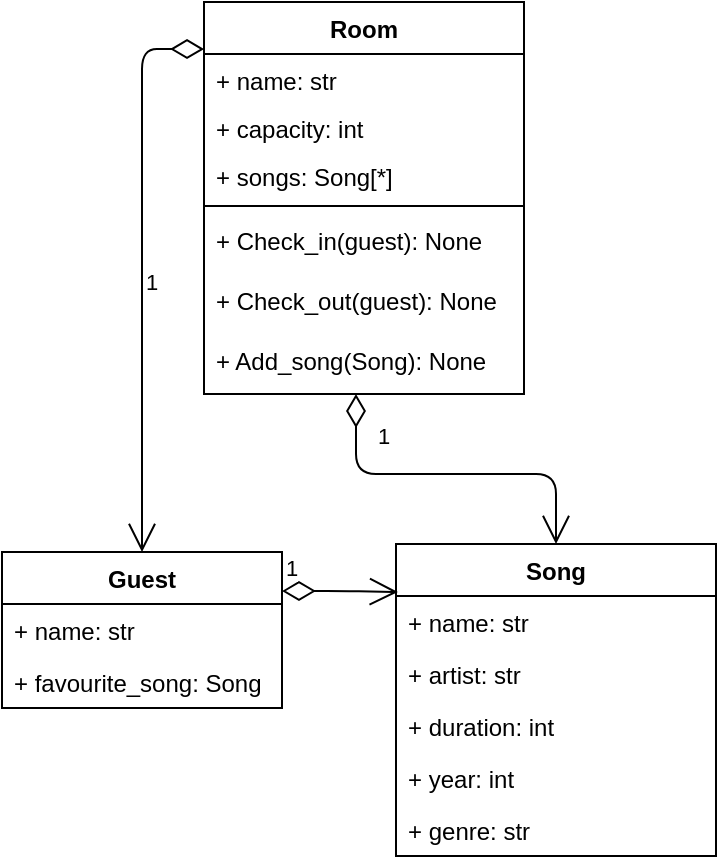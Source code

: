 <mxfile version="14.5.7" type="device"><diagram id="guwmCNnQOf2UMi-ci24A" name="Page-1"><mxGraphModel dx="913" dy="725" grid="1" gridSize="10" guides="1" tooltips="1" connect="1" arrows="1" fold="1" page="1" pageScale="1" pageWidth="827" pageHeight="1169" math="0" shadow="0"><root><mxCell id="0"/><mxCell id="1" parent="0"/><mxCell id="pj6DpRTnLJWzP_6h51AP-3" value="Guest" style="swimlane;fontStyle=1;childLayout=stackLayout;horizontal=1;startSize=26;fillColor=none;horizontalStack=0;resizeParent=1;resizeParentMax=0;resizeLast=0;collapsible=1;marginBottom=0;" vertex="1" parent="1"><mxGeometry x="253" y="409" width="140" height="78" as="geometry"/></mxCell><mxCell id="pj6DpRTnLJWzP_6h51AP-4" value="+ name: str" style="text;strokeColor=none;fillColor=none;align=left;verticalAlign=top;spacingLeft=4;spacingRight=4;overflow=hidden;rotatable=0;points=[[0,0.5],[1,0.5]];portConstraint=eastwest;" vertex="1" parent="pj6DpRTnLJWzP_6h51AP-3"><mxGeometry y="26" width="140" height="26" as="geometry"/></mxCell><mxCell id="pj6DpRTnLJWzP_6h51AP-5" value="+ favourite_song: Song" style="text;strokeColor=none;fillColor=none;align=left;verticalAlign=top;spacingLeft=4;spacingRight=4;overflow=hidden;rotatable=0;points=[[0,0.5],[1,0.5]];portConstraint=eastwest;" vertex="1" parent="pj6DpRTnLJWzP_6h51AP-3"><mxGeometry y="52" width="140" height="26" as="geometry"/></mxCell><mxCell id="pj6DpRTnLJWzP_6h51AP-7" value="Room" style="swimlane;fontStyle=1;align=center;verticalAlign=top;childLayout=stackLayout;horizontal=1;startSize=26;horizontalStack=0;resizeParent=1;resizeParentMax=0;resizeLast=0;collapsible=1;marginBottom=0;" vertex="1" parent="1"><mxGeometry x="354" y="134" width="160" height="196" as="geometry"/></mxCell><mxCell id="pj6DpRTnLJWzP_6h51AP-8" value="+ name: str" style="text;strokeColor=none;fillColor=none;align=left;verticalAlign=top;spacingLeft=4;spacingRight=4;overflow=hidden;rotatable=0;points=[[0,0.5],[1,0.5]];portConstraint=eastwest;" vertex="1" parent="pj6DpRTnLJWzP_6h51AP-7"><mxGeometry y="26" width="160" height="24" as="geometry"/></mxCell><mxCell id="pj6DpRTnLJWzP_6h51AP-26" value="+ capacity: int" style="text;strokeColor=none;fillColor=none;align=left;verticalAlign=top;spacingLeft=4;spacingRight=4;overflow=hidden;rotatable=0;points=[[0,0.5],[1,0.5]];portConstraint=eastwest;" vertex="1" parent="pj6DpRTnLJWzP_6h51AP-7"><mxGeometry y="50" width="160" height="24" as="geometry"/></mxCell><mxCell id="pj6DpRTnLJWzP_6h51AP-13" value="+ songs: Song[*]" style="text;strokeColor=none;fillColor=none;align=left;verticalAlign=top;spacingLeft=4;spacingRight=4;overflow=hidden;rotatable=0;points=[[0,0.5],[1,0.5]];portConstraint=eastwest;" vertex="1" parent="pj6DpRTnLJWzP_6h51AP-7"><mxGeometry y="74" width="160" height="24" as="geometry"/></mxCell><mxCell id="pj6DpRTnLJWzP_6h51AP-9" value="" style="line;strokeWidth=1;fillColor=none;align=left;verticalAlign=middle;spacingTop=-1;spacingLeft=3;spacingRight=3;rotatable=0;labelPosition=right;points=[];portConstraint=eastwest;" vertex="1" parent="pj6DpRTnLJWzP_6h51AP-7"><mxGeometry y="98" width="160" height="8" as="geometry"/></mxCell><mxCell id="pj6DpRTnLJWzP_6h51AP-12" value="+ Check_in(guest): None" style="text;strokeColor=none;fillColor=none;align=left;verticalAlign=top;spacingLeft=4;spacingRight=4;overflow=hidden;rotatable=0;points=[[0,0.5],[1,0.5]];portConstraint=eastwest;" vertex="1" parent="pj6DpRTnLJWzP_6h51AP-7"><mxGeometry y="106" width="160" height="30" as="geometry"/></mxCell><mxCell id="pj6DpRTnLJWzP_6h51AP-10" value="+ Check_out(guest): None" style="text;strokeColor=none;fillColor=none;align=left;verticalAlign=top;spacingLeft=4;spacingRight=4;overflow=hidden;rotatable=0;points=[[0,0.5],[1,0.5]];portConstraint=eastwest;" vertex="1" parent="pj6DpRTnLJWzP_6h51AP-7"><mxGeometry y="136" width="160" height="30" as="geometry"/></mxCell><mxCell id="pj6DpRTnLJWzP_6h51AP-28" value="+ Add_song(Song): None" style="text;strokeColor=none;fillColor=none;align=left;verticalAlign=top;spacingLeft=4;spacingRight=4;overflow=hidden;rotatable=0;points=[[0,0.5],[1,0.5]];portConstraint=eastwest;" vertex="1" parent="pj6DpRTnLJWzP_6h51AP-7"><mxGeometry y="166" width="160" height="30" as="geometry"/></mxCell><mxCell id="pj6DpRTnLJWzP_6h51AP-14" value="Song" style="swimlane;fontStyle=1;align=center;verticalAlign=top;childLayout=stackLayout;horizontal=1;startSize=26;horizontalStack=0;resizeParent=1;resizeParentMax=0;resizeLast=0;collapsible=1;marginBottom=0;" vertex="1" parent="1"><mxGeometry x="450" y="405" width="160" height="156" as="geometry"/></mxCell><mxCell id="pj6DpRTnLJWzP_6h51AP-15" value="+ name: str" style="text;strokeColor=none;fillColor=none;align=left;verticalAlign=top;spacingLeft=4;spacingRight=4;overflow=hidden;rotatable=0;points=[[0,0.5],[1,0.5]];portConstraint=eastwest;" vertex="1" parent="pj6DpRTnLJWzP_6h51AP-14"><mxGeometry y="26" width="160" height="26" as="geometry"/></mxCell><mxCell id="pj6DpRTnLJWzP_6h51AP-19" value="+ artist: str" style="text;strokeColor=none;fillColor=none;align=left;verticalAlign=top;spacingLeft=4;spacingRight=4;overflow=hidden;rotatable=0;points=[[0,0.5],[1,0.5]];portConstraint=eastwest;" vertex="1" parent="pj6DpRTnLJWzP_6h51AP-14"><mxGeometry y="52" width="160" height="26" as="geometry"/></mxCell><mxCell id="pj6DpRTnLJWzP_6h51AP-18" value="+ duration: int" style="text;strokeColor=none;fillColor=none;align=left;verticalAlign=top;spacingLeft=4;spacingRight=4;overflow=hidden;rotatable=0;points=[[0,0.5],[1,0.5]];portConstraint=eastwest;" vertex="1" parent="pj6DpRTnLJWzP_6h51AP-14"><mxGeometry y="78" width="160" height="26" as="geometry"/></mxCell><mxCell id="pj6DpRTnLJWzP_6h51AP-20" value="+ year: int" style="text;strokeColor=none;fillColor=none;align=left;verticalAlign=top;spacingLeft=4;spacingRight=4;overflow=hidden;rotatable=0;points=[[0,0.5],[1,0.5]];portConstraint=eastwest;" vertex="1" parent="pj6DpRTnLJWzP_6h51AP-14"><mxGeometry y="104" width="160" height="26" as="geometry"/></mxCell><mxCell id="pj6DpRTnLJWzP_6h51AP-29" value="+ genre: str" style="text;strokeColor=none;fillColor=none;align=left;verticalAlign=top;spacingLeft=4;spacingRight=4;overflow=hidden;rotatable=0;points=[[0,0.5],[1,0.5]];portConstraint=eastwest;" vertex="1" parent="pj6DpRTnLJWzP_6h51AP-14"><mxGeometry y="130" width="160" height="26" as="geometry"/></mxCell><mxCell id="pj6DpRTnLJWzP_6h51AP-24" value="1" style="endArrow=open;html=1;endSize=12;startArrow=diamondThin;startSize=14;startFill=0;edgeStyle=orthogonalEdgeStyle;align=left;verticalAlign=bottom;entryX=0.5;entryY=0;entryDx=0;entryDy=0;exitX=0;exitY=0.12;exitDx=0;exitDy=0;exitPerimeter=0;" edge="1" parent="1" source="pj6DpRTnLJWzP_6h51AP-7" target="pj6DpRTnLJWzP_6h51AP-3"><mxGeometry x="0.111" relative="1" as="geometry"><mxPoint x="323" y="280" as="sourcePoint"/><mxPoint x="250" y="360" as="targetPoint"/><mxPoint as="offset"/></mxGeometry></mxCell><mxCell id="pj6DpRTnLJWzP_6h51AP-25" value="1" style="endArrow=open;html=1;endSize=12;startArrow=diamondThin;startSize=14;startFill=0;edgeStyle=orthogonalEdgeStyle;align=left;verticalAlign=bottom;exitX=1;exitY=0.25;exitDx=0;exitDy=0;entryX=0.006;entryY=0.154;entryDx=0;entryDy=0;entryPerimeter=0;" edge="1" parent="1" source="pj6DpRTnLJWzP_6h51AP-3" target="pj6DpRTnLJWzP_6h51AP-14"><mxGeometry x="-1" y="3" relative="1" as="geometry"><mxPoint x="270" y="590" as="sourcePoint"/><mxPoint x="430" y="590" as="targetPoint"/></mxGeometry></mxCell><mxCell id="pj6DpRTnLJWzP_6h51AP-27" value="1" style="endArrow=open;html=1;endSize=12;startArrow=diamondThin;startSize=14;startFill=0;edgeStyle=orthogonalEdgeStyle;align=left;verticalAlign=bottom;entryX=0.5;entryY=0;entryDx=0;entryDy=0;" edge="1" parent="1" target="pj6DpRTnLJWzP_6h51AP-14"><mxGeometry x="-0.441" y="10" relative="1" as="geometry"><mxPoint x="430" y="330" as="sourcePoint"/><mxPoint x="650" y="370" as="targetPoint"/><Array as="points"><mxPoint x="430" y="370"/><mxPoint x="530" y="370"/></Array><mxPoint as="offset"/></mxGeometry></mxCell></root></mxGraphModel></diagram></mxfile>